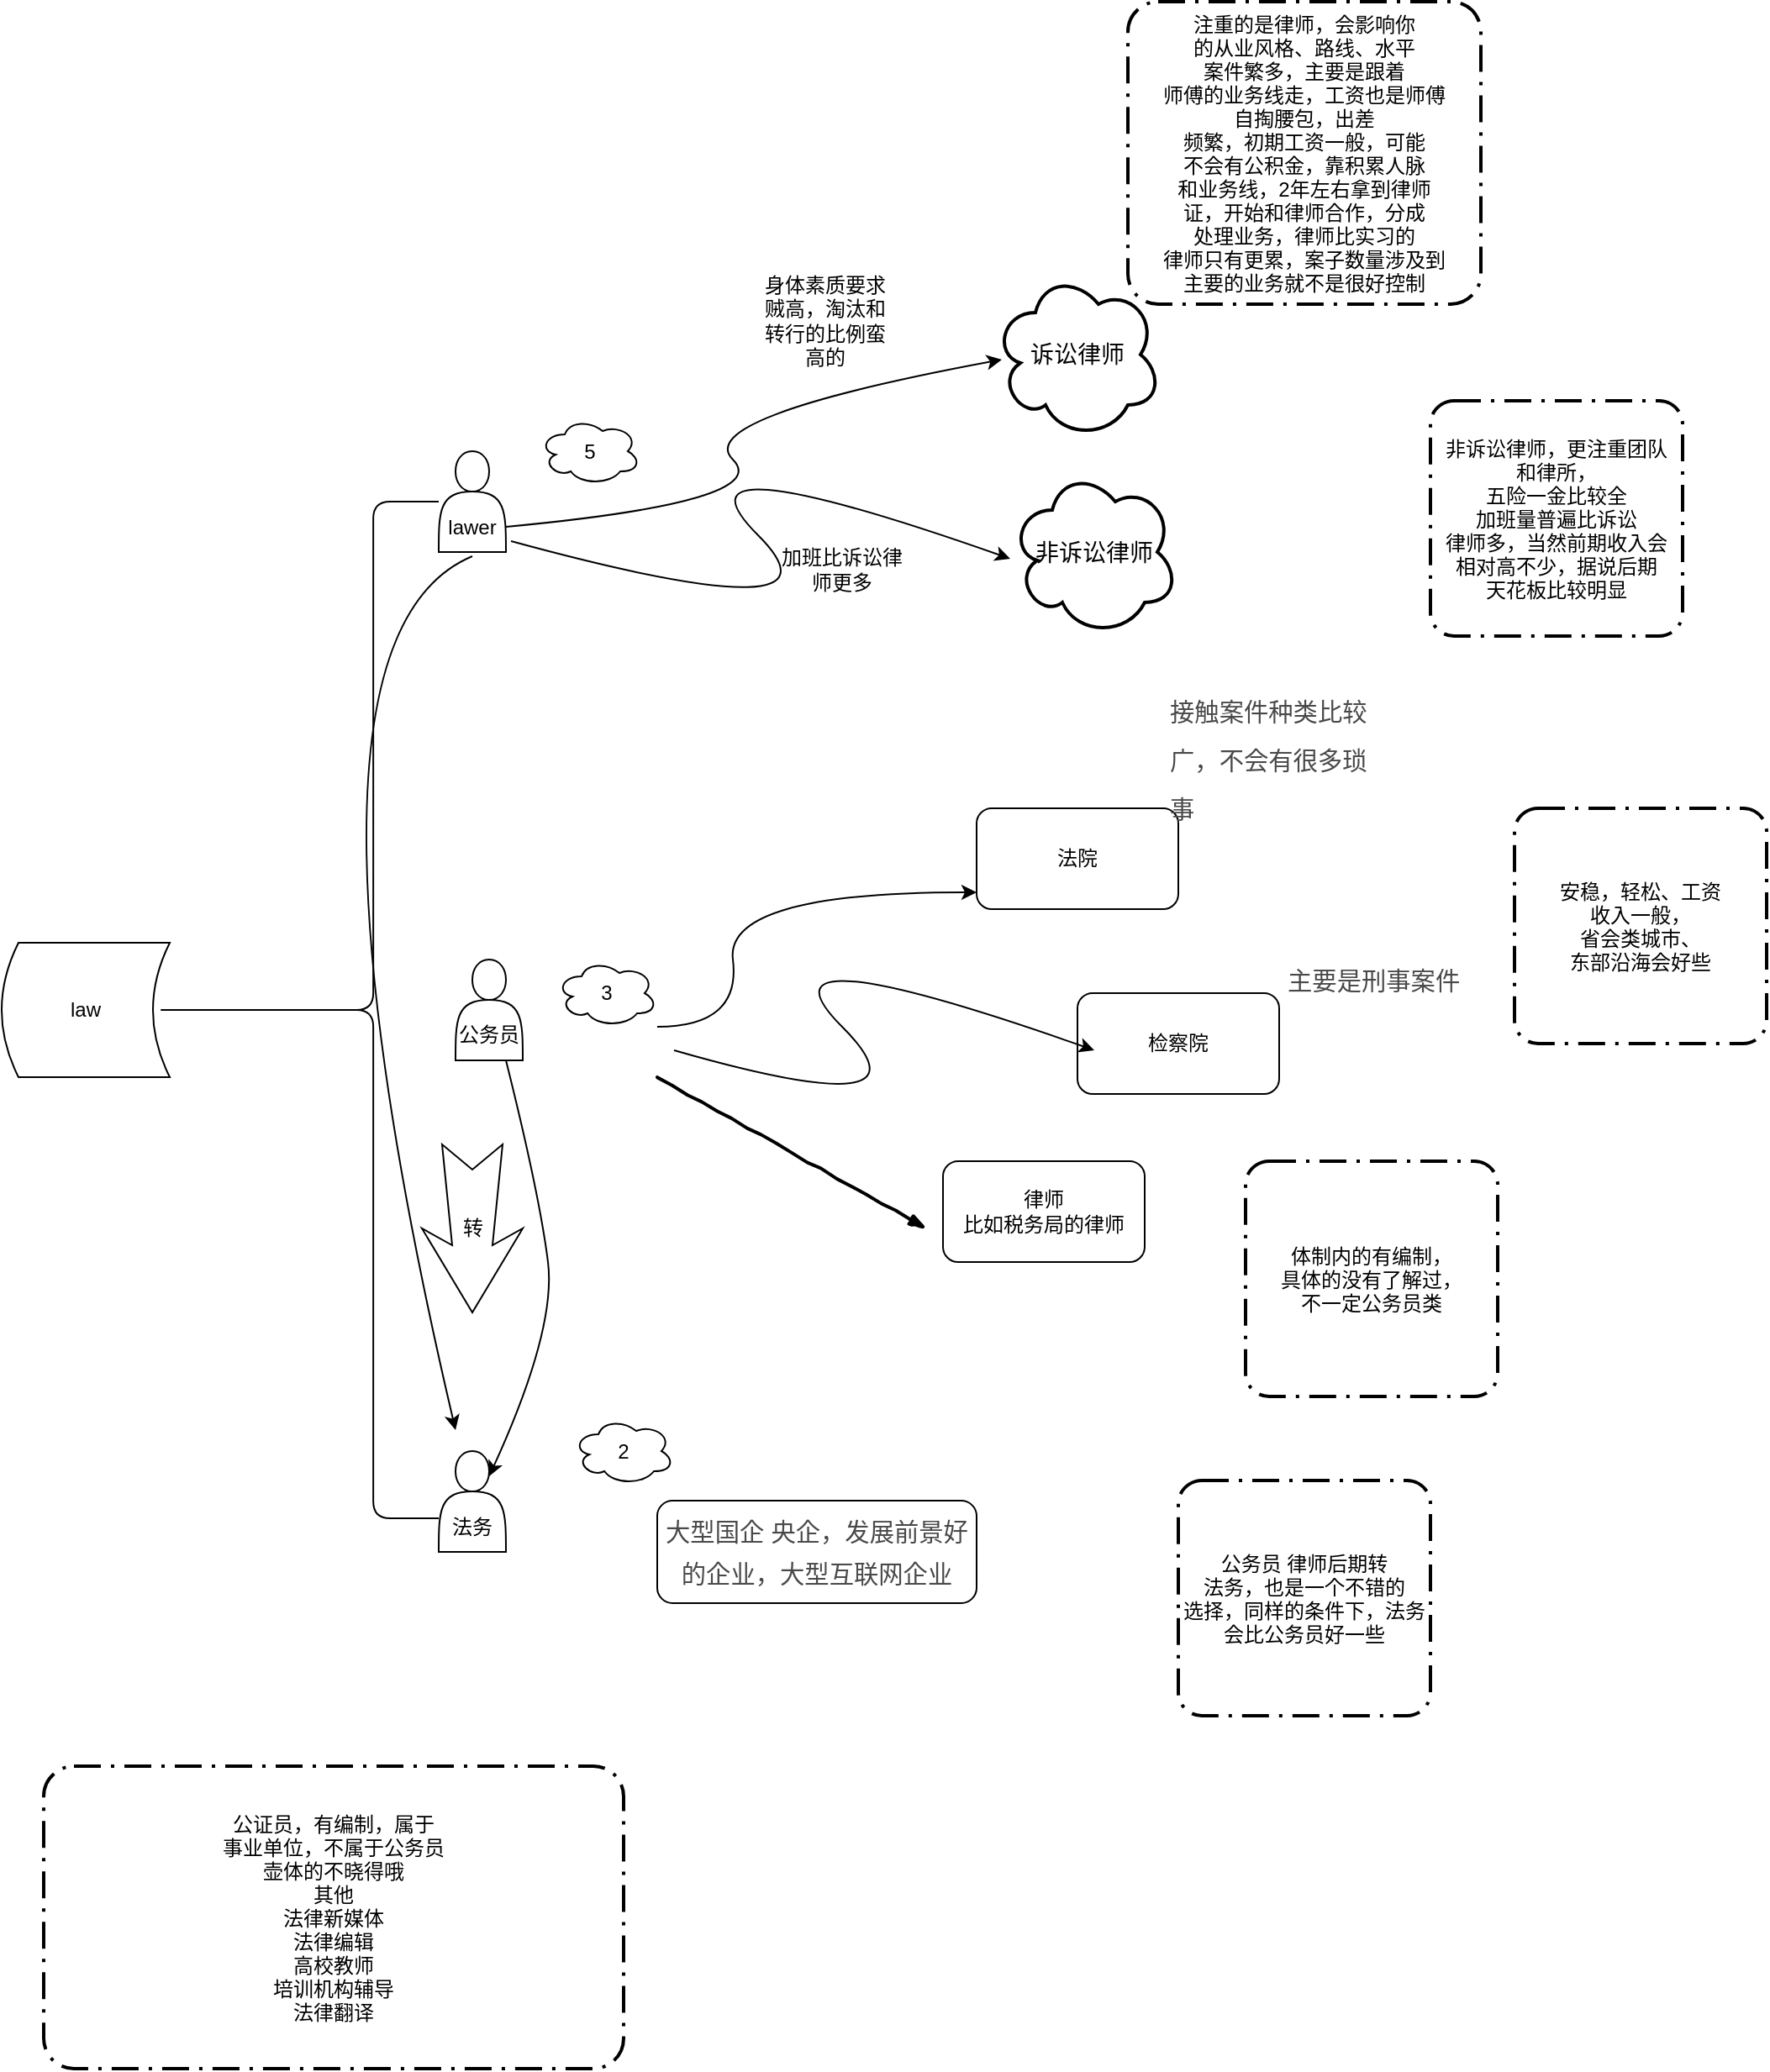 <mxfile version="12.1.3" type="github" pages="1"><diagram id="VBOkQ_S7a9ot1E7_a6rG" name="Page-1"><mxGraphModel dx="1096" dy="527" grid="1" gridSize="10" guides="1" tooltips="1" connect="1" arrows="1" fold="1" page="1" pageScale="1" pageWidth="1654" pageHeight="2336" math="0" shadow="0"><root><mxCell id="0"/><mxCell id="1" parent="0"/><mxCell id="ZTXmPjuoZ7FuK3dKGlyl-37" value="&lt;br&gt;&lt;br&gt;法务" style="shape=actor;whiteSpace=wrap;html=1;" vertex="1" parent="1"><mxGeometry x="310" y="1262.5" width="40" height="60" as="geometry"/></mxCell><mxCell id="ZTXmPjuoZ7FuK3dKGlyl-33" value="law" style="shape=dataStorage;whiteSpace=wrap;html=1;" vertex="1" parent="1"><mxGeometry x="50" y="960" width="100" height="80" as="geometry"/></mxCell><mxCell id="ZTXmPjuoZ7FuK3dKGlyl-34" value="" style="shape=curlyBracket;whiteSpace=wrap;html=1;rounded=1;size=0.771;" vertex="1" parent="1"><mxGeometry x="140" y="697.5" width="170" height="605" as="geometry"/></mxCell><mxCell id="ZTXmPjuoZ7FuK3dKGlyl-35" value="&lt;br&gt;&lt;br&gt;lawer" style="shape=actor;whiteSpace=wrap;html=1;" vertex="1" parent="1"><mxGeometry x="310" y="667.5" width="40" height="60" as="geometry"/></mxCell><mxCell id="ZTXmPjuoZ7FuK3dKGlyl-36" value="&lt;br&gt;&lt;br&gt;公务员" style="shape=actor;whiteSpace=wrap;html=1;" vertex="1" parent="1"><mxGeometry x="320" y="970" width="40" height="60" as="geometry"/></mxCell><mxCell id="ZTXmPjuoZ7FuK3dKGlyl-38" value="5" style="ellipse;shape=cloud;whiteSpace=wrap;html=1;" vertex="1" parent="1"><mxGeometry x="370" y="647.5" width="60" height="40" as="geometry"/></mxCell><mxCell id="ZTXmPjuoZ7FuK3dKGlyl-39" value="3" style="ellipse;shape=cloud;whiteSpace=wrap;html=1;" vertex="1" parent="1"><mxGeometry x="380" y="970" width="60" height="40" as="geometry"/></mxCell><mxCell id="ZTXmPjuoZ7FuK3dKGlyl-40" value="2" style="ellipse;shape=cloud;whiteSpace=wrap;html=1;" vertex="1" parent="1"><mxGeometry x="390" y="1242.5" width="60" height="40" as="geometry"/></mxCell><mxCell id="ZTXmPjuoZ7FuK3dKGlyl-41" value="" style="curved=1;endArrow=classic;html=1;" edge="1" parent="1"><mxGeometry width="50" height="50" relative="1" as="geometry"><mxPoint x="440" y="1010" as="sourcePoint"/><mxPoint x="630" y="930" as="targetPoint"/><Array as="points"><mxPoint x="490" y="1010"/><mxPoint x="480" y="930"/></Array></mxGeometry></mxCell><mxCell id="ZTXmPjuoZ7FuK3dKGlyl-44" value="" style="endArrow=classic;html=1;curved=1;verticalAlign=top;exitX=1.075;exitY=0.892;exitDx=0;exitDy=0;exitPerimeter=0;" edge="1" parent="1" source="ZTXmPjuoZ7FuK3dKGlyl-35"><mxGeometry width="50" height="50" relative="1" as="geometry"><mxPoint x="400" y="731.5" as="sourcePoint"/><mxPoint x="650" y="731.5" as="targetPoint"/><Array as="points"><mxPoint x="560" y="777.5"/><mxPoint x="440" y="657.5"/></Array></mxGeometry></mxCell><mxCell id="ZTXmPjuoZ7FuK3dKGlyl-45" value="法院" style="rounded=1;whiteSpace=wrap;html=1;" vertex="1" parent="1"><mxGeometry x="630" y="880" width="120" height="60" as="geometry"/></mxCell><mxCell id="ZTXmPjuoZ7FuK3dKGlyl-46" value="检察院" style="rounded=1;whiteSpace=wrap;html=1;" vertex="1" parent="1"><mxGeometry x="690" y="990" width="120" height="60" as="geometry"/></mxCell><mxCell id="ZTXmPjuoZ7FuK3dKGlyl-49" value="&lt;h1&gt;&lt;span style=&quot;color: rgb(73 , 73 , 73) ; font-size: 11pt ; font-weight: normal&quot;&gt;接触案件种类比较广，不会有很多琐事&lt;/span&gt;&lt;br&gt;&lt;/h1&gt;" style="text;html=1;strokeColor=none;fillColor=none;spacing=5;spacingTop=-20;whiteSpace=wrap;overflow=hidden;rounded=0;" vertex="1" parent="1"><mxGeometry x="740" y="800" width="130" height="98" as="geometry"/></mxCell><mxCell id="ZTXmPjuoZ7FuK3dKGlyl-50" value="&lt;h1&gt;&lt;br&gt;&lt;/h1&gt;&lt;p&gt;&lt;span&gt;&lt;/span&gt;&lt;/p&gt;&lt;p class=&quot;ql-long-23941791&quot; style=&quot;line-height: 1.7 ; margin-bottom: 0pt ; margin-top: 0pt ; font-size: 11pt ; color: #494949&quot;&gt;&lt;span&gt;&lt;/span&gt;&lt;/p&gt;&lt;p class=&quot;ql-long-23941791&quot; style=&quot;line-height: 1.7 ; margin-bottom: 0pt ; margin-top: 0pt ; font-size: 11pt ; color: #494949&quot;&gt;&lt;span class=&quot;ql-author-23941791&quot;&gt;主要是刑事案件&lt;/span&gt;&lt;/p&gt;" style="text;html=1;strokeColor=none;fillColor=none;spacing=5;spacingTop=-20;whiteSpace=wrap;overflow=hidden;rounded=0;" vertex="1" parent="1"><mxGeometry x="810" y="920" width="190" height="70" as="geometry"/></mxCell><mxCell id="ZTXmPjuoZ7FuK3dKGlyl-57" value="安稳，轻松、工资&#10;收入一般，&#10;省会类城市、&#10;东部沿海会好些" style="rounded=1;arcSize=10;dashed=1;strokeColor=#000000;fillColor=none;gradientColor=none;dashPattern=8 3 1 3;strokeWidth=2;" vertex="1" parent="1"><mxGeometry x="950" y="880" width="150" height="140" as="geometry"/></mxCell><mxCell id="ZTXmPjuoZ7FuK3dKGlyl-62" value="诉讼律师" style="ellipse;shape=cloud;strokeWidth=2;fontSize=14;whiteSpace=wrap;html=1;align=center;" vertex="1" parent="1"><mxGeometry x="640" y="560" width="100" height="100" as="geometry"/></mxCell><mxCell id="ZTXmPjuoZ7FuK3dKGlyl-63" value="" style="curved=1;endArrow=classic;html=1;exitX=1;exitY=0.75;exitDx=0;exitDy=0;entryX=0.05;entryY=0.53;entryDx=0;entryDy=0;entryPerimeter=0;" edge="1" parent="1" source="ZTXmPjuoZ7FuK3dKGlyl-35" target="ZTXmPjuoZ7FuK3dKGlyl-62"><mxGeometry width="50" height="50" relative="1" as="geometry"><mxPoint x="460" y="697.5" as="sourcePoint"/><mxPoint x="510" y="647.5" as="targetPoint"/><Array as="points"><mxPoint x="510" y="697.5"/><mxPoint x="460" y="647.5"/></Array></mxGeometry></mxCell><mxCell id="ZTXmPjuoZ7FuK3dKGlyl-65" value="非诉讼律师" style="ellipse;shape=cloud;strokeWidth=2;fontSize=14;whiteSpace=wrap;html=1;align=center;" vertex="1" parent="1"><mxGeometry x="650" y="677.5" width="100" height="100" as="geometry"/></mxCell><mxCell id="ZTXmPjuoZ7FuK3dKGlyl-66" value="" style="endArrow=classic;html=1;curved=1;verticalAlign=top;" edge="1" parent="1"><mxGeometry width="50" height="50" relative="1" as="geometry"><mxPoint x="450" y="1024" as="sourcePoint"/><mxPoint x="700" y="1024" as="targetPoint"/><Array as="points"><mxPoint x="610" y="1070"/><mxPoint x="490" y="950"/></Array></mxGeometry></mxCell><mxCell id="ZTXmPjuoZ7FuK3dKGlyl-68" value="身体素质要求贼高，淘汰和转行的比例蛮高的" style="text;html=1;strokeColor=none;fillColor=none;align=center;verticalAlign=middle;whiteSpace=wrap;rounded=0;" vertex="1" parent="1"><mxGeometry x="500" y="580" width="80" height="20" as="geometry"/></mxCell><mxCell id="ZTXmPjuoZ7FuK3dKGlyl-71" value="加班比诉讼律师更多" style="text;html=1;strokeColor=none;fillColor=none;align=center;verticalAlign=middle;whiteSpace=wrap;rounded=0;" vertex="1" parent="1"><mxGeometry x="510" y="727.5" width="80" height="20" as="geometry"/></mxCell><mxCell id="ZTXmPjuoZ7FuK3dKGlyl-73" value="注重的是律师，会影响你&#10;的从业风格、路线、水平&#10;案件繁多，主要是跟着&#10;师傅的业务线走，工资也是师傅&#10;自掏腰包，出差&#10;频繁，初期工资一般，可能&#10;不会有公积金，靠积累人脉&#10;和业务线，2年左右拿到律师&#10;证，开始和律师合作，分成&#10;处理业务，律师比实习的&#10;律师只有更累，案子数量涉及到&#10;主要的业务就不是很好控制" style="rounded=1;arcSize=10;dashed=1;strokeColor=#000000;fillColor=none;gradientColor=none;dashPattern=8 3 1 3;strokeWidth=2;fontSize=12;" vertex="1" parent="1"><mxGeometry x="720" y="400" width="210" height="180" as="geometry"/></mxCell><mxCell id="ZTXmPjuoZ7FuK3dKGlyl-74" value="非诉讼律师，更注重团队&#10;和律所，&#10;五险一金比较全&#10;加班量普遍比诉讼&#10;律师多，当然前期收入会&#10;相对高不少，据说后期&#10;天花板比较明显" style="rounded=1;arcSize=10;dashed=1;strokeColor=#000000;fillColor=none;gradientColor=none;dashPattern=8 3 1 3;strokeWidth=2;fontSize=12;" vertex="1" parent="1"><mxGeometry x="900" y="637.5" width="150" height="140" as="geometry"/></mxCell><mxCell id="ZTXmPjuoZ7FuK3dKGlyl-76" value="" style="rounded=0;comic=1;strokeWidth=2;endArrow=blockThin;html=1;fontFamily=Comic Sans MS;fontStyle=1;" edge="1" parent="1"><mxGeometry width="50" height="50" relative="1" as="geometry"><mxPoint x="440" y="1040" as="sourcePoint"/><mxPoint x="600" y="1130" as="targetPoint"/></mxGeometry></mxCell><mxCell id="ZTXmPjuoZ7FuK3dKGlyl-77" value="律师&lt;br&gt;比如税务局的律师" style="rounded=1;whiteSpace=wrap;html=1;" vertex="1" parent="1"><mxGeometry x="610" y="1090" width="120" height="60" as="geometry"/></mxCell><mxCell id="ZTXmPjuoZ7FuK3dKGlyl-78" value="体制内的有编制，&#10;具体的没有了解过，&#10;不一定公务员类" style="rounded=1;arcSize=10;dashed=1;strokeColor=#000000;fillColor=none;gradientColor=none;dashPattern=8 3 1 3;strokeWidth=2;" vertex="1" parent="1"><mxGeometry x="790" y="1090" width="150" height="140" as="geometry"/></mxCell><mxCell id="ZTXmPjuoZ7FuK3dKGlyl-79" value="&lt;span&gt;&lt;p class=&quot;ql-long-23941791&quot; style=&quot;line-height: 1.7 ; margin-bottom: 0pt ; margin-top: 0pt ; font-size: 11pt ; color: #494949&quot;&gt;&lt;span class=&quot;ql-author-23941791&quot;&gt;大型国企 央企，发展前景好的企业，大型互联网企业&lt;/span&gt;&lt;/p&gt;&lt;/span&gt;" style="rounded=1;whiteSpace=wrap;html=1;" vertex="1" parent="1"><mxGeometry x="440" y="1292" width="190" height="61" as="geometry"/></mxCell><mxCell id="ZTXmPjuoZ7FuK3dKGlyl-81" value="" style="curved=1;endArrow=classic;html=1;" edge="1" parent="1"><mxGeometry width="50" height="50" relative="1" as="geometry"><mxPoint x="330" y="730" as="sourcePoint"/><mxPoint x="320" y="1250" as="targetPoint"/><Array as="points"><mxPoint x="210" y="780"/></Array></mxGeometry></mxCell><mxCell id="ZTXmPjuoZ7FuK3dKGlyl-82" value="" style="curved=1;endArrow=classic;html=1;exitX=0.75;exitY=1;exitDx=0;exitDy=0;entryX=0.75;entryY=0.25;entryDx=0;entryDy=0;entryPerimeter=0;" edge="1" parent="1" source="ZTXmPjuoZ7FuK3dKGlyl-36" target="ZTXmPjuoZ7FuK3dKGlyl-37"><mxGeometry width="50" height="50" relative="1" as="geometry"><mxPoint x="520" y="1110" as="sourcePoint"/><mxPoint x="330" y="1190" as="targetPoint"/><Array as="points"><mxPoint x="370" y="1110"/><mxPoint x="380" y="1190"/></Array></mxGeometry></mxCell><mxCell id="ZTXmPjuoZ7FuK3dKGlyl-86" value="转" style="html=1;shadow=0;dashed=0;align=center;verticalAlign=middle;shape=mxgraph.arrows2.stylisedArrow;dy=0.6;dx=40;notch=15;feather=0.4;fontSize=12;direction=south;" vertex="1" parent="1"><mxGeometry x="300" y="1080" width="60" height="100" as="geometry"/></mxCell><mxCell id="ZTXmPjuoZ7FuK3dKGlyl-87" value="公证员，有编制，属于&#10;事业单位，不属于公务员&#10;壶体的不晓得哦&#10;其他&#10;法律新媒体&#10;法律编辑&#10;高校教师&#10;培训机构辅导&#10;法律翻译" style="rounded=1;arcSize=10;dashed=1;strokeColor=#000000;fillColor=none;gradientColor=none;dashPattern=8 3 1 3;strokeWidth=2;" vertex="1" parent="1"><mxGeometry x="75" y="1450" width="345" height="180" as="geometry"/></mxCell><mxCell id="ZTXmPjuoZ7FuK3dKGlyl-88" value="公务员 律师后期转&#10;法务，也是一个不错的&#10;选择，同样的条件下，法务&#10;会比公务员好一些" style="rounded=1;arcSize=10;dashed=1;strokeColor=#000000;fillColor=none;gradientColor=none;dashPattern=8 3 1 3;strokeWidth=2;fontSize=12;" vertex="1" parent="1"><mxGeometry x="750" y="1280" width="150" height="140" as="geometry"/></mxCell></root></mxGraphModel></diagram></mxfile>